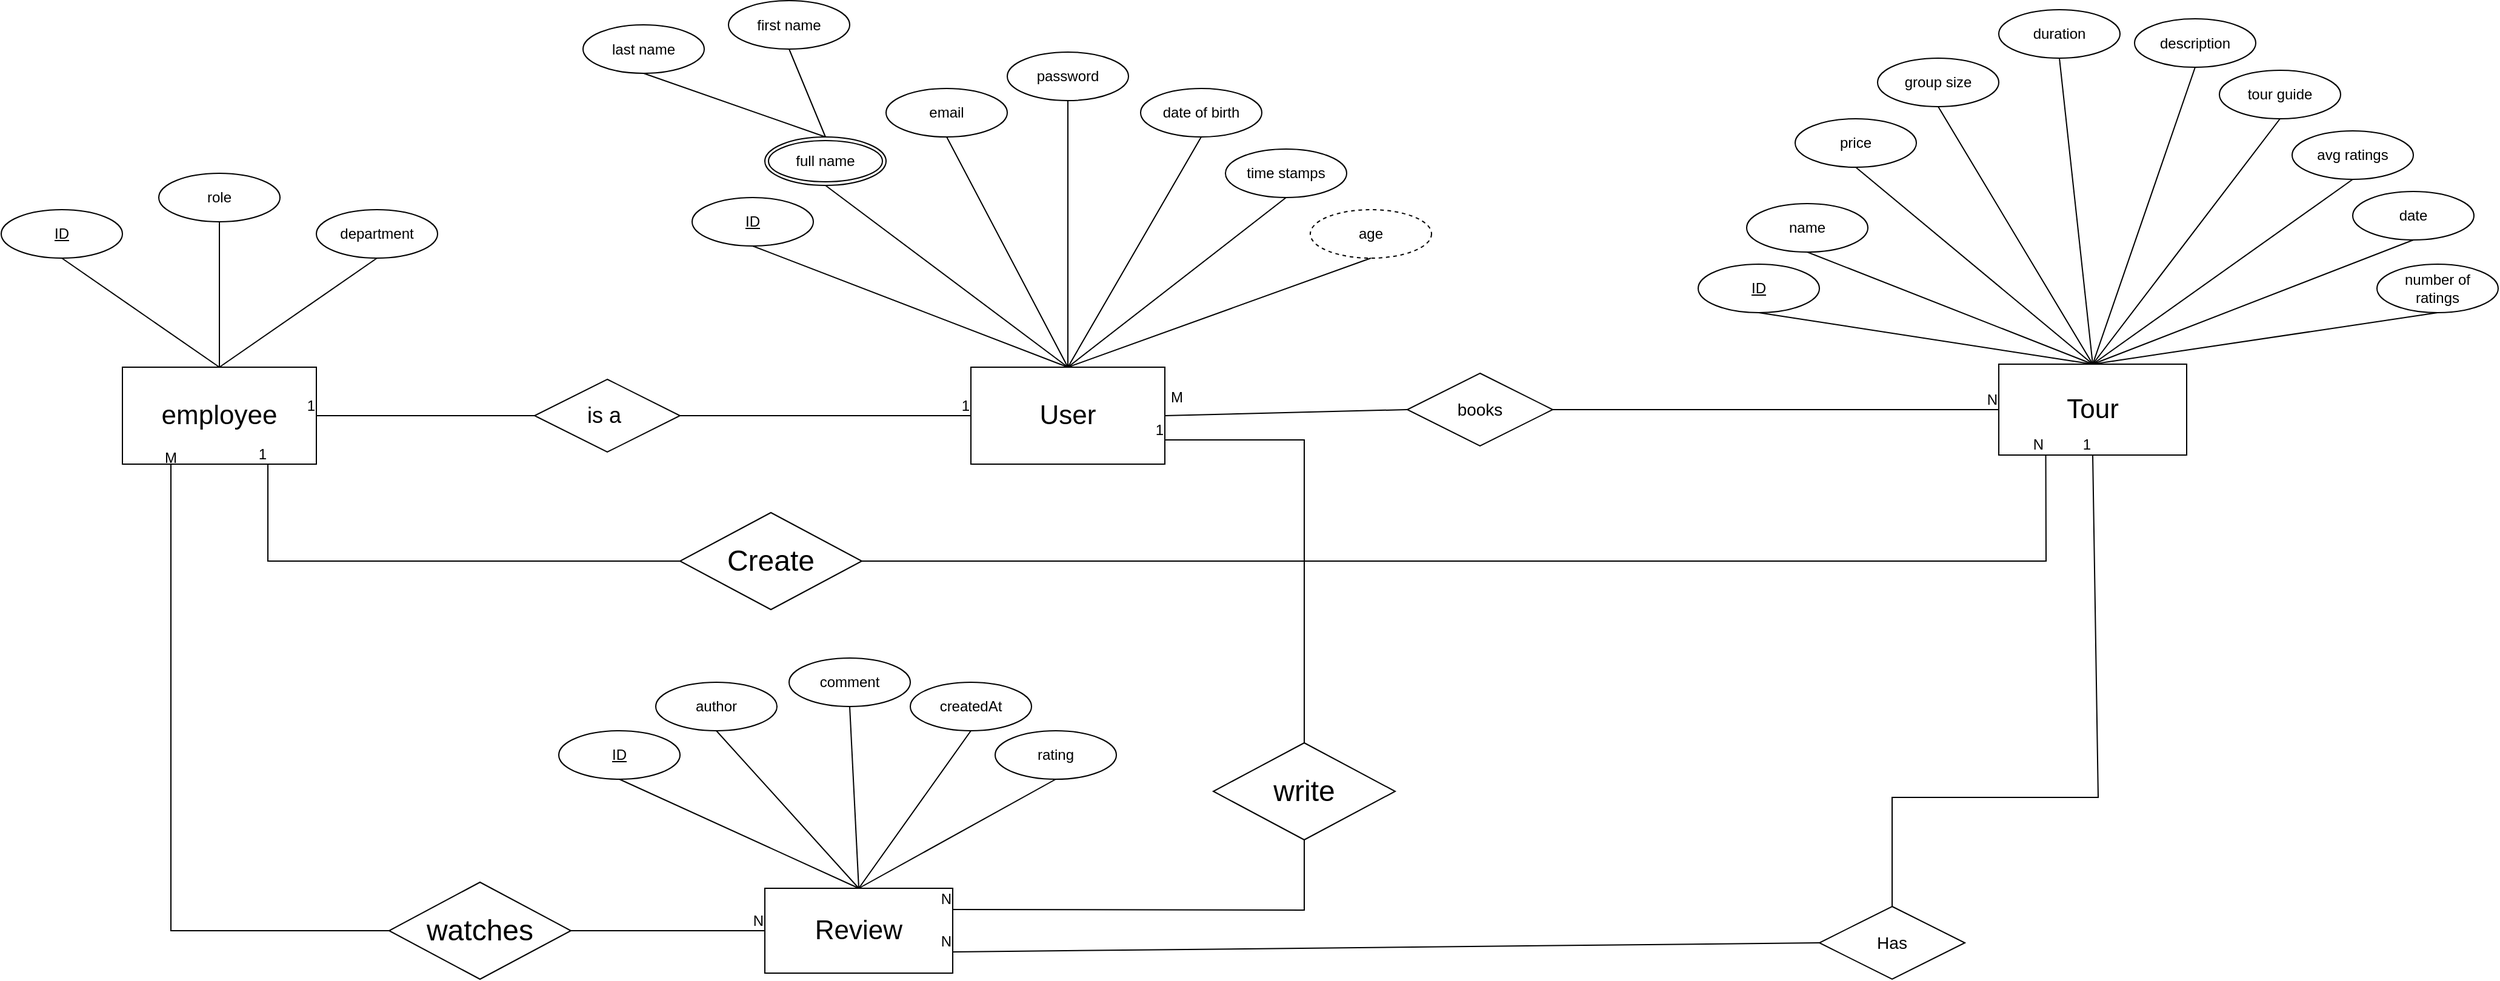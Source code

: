 <mxfile>
    <diagram id="lricdIVdC-vy5t94AxPi" name="Page-1">
        <mxGraphModel dx="3067" dy="810" grid="1" gridSize="10" guides="1" tooltips="1" connect="1" arrows="1" fold="1" page="1" pageScale="1" pageWidth="850" pageHeight="1100" math="0" shadow="0">
            <root>
                <mxCell id="0"/>
                <mxCell id="1" parent="0"/>
                <mxCell id="2" value="&lt;font style=&quot;font-size: 22px;&quot;&gt;Tour&lt;/font&gt;" style="whiteSpace=wrap;html=1;align=center;" parent="1" vertex="1">
                    <mxGeometry x="248" y="557.5" width="155" height="75" as="geometry"/>
                </mxCell>
                <mxCell id="3" value="duration" style="ellipse;whiteSpace=wrap;html=1;align=center;" parent="1" vertex="1">
                    <mxGeometry x="248" y="265" width="100" height="40" as="geometry"/>
                </mxCell>
                <mxCell id="4" value="description" style="ellipse;whiteSpace=wrap;html=1;align=center;" parent="1" vertex="1">
                    <mxGeometry x="360" y="272.5" width="100" height="40" as="geometry"/>
                </mxCell>
                <mxCell id="5" value="tour guide" style="ellipse;whiteSpace=wrap;html=1;align=center;" parent="1" vertex="1">
                    <mxGeometry x="430" y="315" width="100" height="40" as="geometry"/>
                </mxCell>
                <mxCell id="6" value="group size" style="ellipse;whiteSpace=wrap;html=1;align=center;" parent="1" vertex="1">
                    <mxGeometry x="148" y="305" width="100" height="40" as="geometry"/>
                </mxCell>
                <mxCell id="7" value="name" style="ellipse;whiteSpace=wrap;html=1;align=center;" parent="1" vertex="1">
                    <mxGeometry x="40" y="425" width="100" height="40" as="geometry"/>
                </mxCell>
                <mxCell id="10" value="ID" style="ellipse;whiteSpace=wrap;html=1;align=center;fontStyle=4;" parent="1" vertex="1">
                    <mxGeometry y="475" width="100" height="40" as="geometry"/>
                </mxCell>
                <mxCell id="11" value="price" style="ellipse;whiteSpace=wrap;html=1;align=center;" parent="1" vertex="1">
                    <mxGeometry x="80" y="355" width="100" height="40" as="geometry"/>
                </mxCell>
                <mxCell id="13" value="avg ratings" style="ellipse;whiteSpace=wrap;html=1;align=center;" parent="1" vertex="1">
                    <mxGeometry x="490" y="365" width="100" height="40" as="geometry"/>
                </mxCell>
                <mxCell id="14" value="date" style="ellipse;whiteSpace=wrap;html=1;align=center;" parent="1" vertex="1">
                    <mxGeometry x="540" y="415" width="100" height="40" as="geometry"/>
                </mxCell>
                <mxCell id="17" value="" style="endArrow=none;html=1;rounded=0;exitX=0.5;exitY=1;exitDx=0;exitDy=0;entryX=0.5;entryY=0;entryDx=0;entryDy=0;" parent="1" source="10" target="2" edge="1">
                    <mxGeometry relative="1" as="geometry">
                        <mxPoint x="340" y="435" as="sourcePoint"/>
                        <mxPoint x="500" y="435" as="targetPoint"/>
                    </mxGeometry>
                </mxCell>
                <mxCell id="18" value="" style="endArrow=none;html=1;rounded=0;exitX=0.5;exitY=1;exitDx=0;exitDy=0;entryX=0.5;entryY=0;entryDx=0;entryDy=0;" parent="1" source="11" target="2" edge="1">
                    <mxGeometry relative="1" as="geometry">
                        <mxPoint x="50" y="465" as="sourcePoint"/>
                        <mxPoint x="310" y="475" as="targetPoint"/>
                    </mxGeometry>
                </mxCell>
                <mxCell id="19" value="" style="endArrow=none;html=1;rounded=0;exitX=0.5;exitY=1;exitDx=0;exitDy=0;entryX=0.5;entryY=0;entryDx=0;entryDy=0;" parent="1" source="6" target="2" edge="1">
                    <mxGeometry relative="1" as="geometry">
                        <mxPoint x="197.5" y="320" as="sourcePoint"/>
                        <mxPoint x="347.5" y="455" as="targetPoint"/>
                    </mxGeometry>
                </mxCell>
                <mxCell id="20" value="" style="endArrow=none;html=1;rounded=0;exitX=0.5;exitY=1;exitDx=0;exitDy=0;entryX=0.5;entryY=0;entryDx=0;entryDy=0;" parent="1" source="3" target="2" edge="1">
                    <mxGeometry relative="1" as="geometry">
                        <mxPoint x="70" y="485" as="sourcePoint"/>
                        <mxPoint x="370" y="415" as="targetPoint"/>
                    </mxGeometry>
                </mxCell>
                <mxCell id="21" value="" style="endArrow=none;html=1;rounded=0;exitX=0.5;exitY=1;exitDx=0;exitDy=0;entryX=0.5;entryY=0;entryDx=0;entryDy=0;" parent="1" source="7" target="2" edge="1">
                    <mxGeometry relative="1" as="geometry">
                        <mxPoint x="80" y="495" as="sourcePoint"/>
                        <mxPoint x="270" y="405" as="targetPoint"/>
                    </mxGeometry>
                </mxCell>
                <mxCell id="22" value="" style="endArrow=none;html=1;rounded=0;exitX=0.5;exitY=1;exitDx=0;exitDy=0;entryX=0.5;entryY=0;entryDx=0;entryDy=0;" parent="1" source="4" target="2" edge="1">
                    <mxGeometry relative="1" as="geometry">
                        <mxPoint x="308" y="305" as="sourcePoint"/>
                        <mxPoint x="308" y="520" as="targetPoint"/>
                    </mxGeometry>
                </mxCell>
                <mxCell id="23" value="" style="endArrow=none;html=1;rounded=0;exitX=0.5;exitY=1;exitDx=0;exitDy=0;entryX=0.5;entryY=0;entryDx=0;entryDy=0;" parent="1" source="5" target="2" edge="1">
                    <mxGeometry relative="1" as="geometry">
                        <mxPoint x="318" y="315" as="sourcePoint"/>
                        <mxPoint x="318" y="530" as="targetPoint"/>
                    </mxGeometry>
                </mxCell>
                <mxCell id="24" value="" style="endArrow=none;html=1;rounded=0;exitX=0.5;exitY=1;exitDx=0;exitDy=0;entryX=0.5;entryY=0;entryDx=0;entryDy=0;" parent="1" source="13" target="2" edge="1">
                    <mxGeometry relative="1" as="geometry">
                        <mxPoint x="328" y="325" as="sourcePoint"/>
                        <mxPoint x="328" y="540" as="targetPoint"/>
                    </mxGeometry>
                </mxCell>
                <mxCell id="25" value="" style="endArrow=none;html=1;rounded=0;exitX=0.5;exitY=1;exitDx=0;exitDy=0;entryX=0.5;entryY=0;entryDx=0;entryDy=0;" parent="1" source="14" target="2" edge="1">
                    <mxGeometry relative="1" as="geometry">
                        <mxPoint x="338" y="335" as="sourcePoint"/>
                        <mxPoint x="338" y="550" as="targetPoint"/>
                    </mxGeometry>
                </mxCell>
                <mxCell id="26" value="&lt;font style=&quot;font-size: 22px;&quot;&gt;User&lt;/font&gt;" style="whiteSpace=wrap;html=1;align=center;" parent="1" vertex="1">
                    <mxGeometry x="-600" y="560" width="160" height="80" as="geometry"/>
                </mxCell>
                <mxCell id="27" value="last name" style="ellipse;whiteSpace=wrap;html=1;align=center;" parent="1" vertex="1">
                    <mxGeometry x="-920" y="277.5" width="100" height="40" as="geometry"/>
                </mxCell>
                <mxCell id="28" value="first name" style="ellipse;whiteSpace=wrap;html=1;align=center;" parent="1" vertex="1">
                    <mxGeometry x="-800" y="257.5" width="100" height="40" as="geometry"/>
                </mxCell>
                <mxCell id="29" value="date of birth" style="ellipse;whiteSpace=wrap;html=1;align=center;" parent="1" vertex="1">
                    <mxGeometry x="-460" y="330" width="100" height="40" as="geometry"/>
                </mxCell>
                <mxCell id="32" value="ID" style="ellipse;whiteSpace=wrap;html=1;align=center;fontStyle=4;" parent="1" vertex="1">
                    <mxGeometry x="-830" y="420" width="100" height="40" as="geometry"/>
                </mxCell>
                <mxCell id="33" value="full name" style="ellipse;shape=doubleEllipse;margin=3;whiteSpace=wrap;html=1;align=center;" parent="1" vertex="1">
                    <mxGeometry x="-770" y="370" width="100" height="40" as="geometry"/>
                </mxCell>
                <mxCell id="35" value="password" style="ellipse;whiteSpace=wrap;html=1;align=center;" parent="1" vertex="1">
                    <mxGeometry x="-570" y="300" width="100" height="40" as="geometry"/>
                </mxCell>
                <mxCell id="36" value="email" style="ellipse;whiteSpace=wrap;html=1;align=center;" parent="1" vertex="1">
                    <mxGeometry x="-670" y="330" width="100" height="40" as="geometry"/>
                </mxCell>
                <mxCell id="40" value="" style="endArrow=none;html=1;rounded=0;exitX=0.5;exitY=1;exitDx=0;exitDy=0;entryX=0.5;entryY=0;entryDx=0;entryDy=0;" parent="1" source="36" target="26" edge="1">
                    <mxGeometry relative="1" as="geometry">
                        <mxPoint x="-550" y="477.5" as="sourcePoint"/>
                        <mxPoint x="-390" y="477.5" as="targetPoint"/>
                    </mxGeometry>
                </mxCell>
                <mxCell id="41" value="" style="endArrow=none;html=1;rounded=0;exitX=0.5;exitY=1;exitDx=0;exitDy=0;entryX=0.5;entryY=0;entryDx=0;entryDy=0;" parent="1" source="27" target="33" edge="1">
                    <mxGeometry relative="1" as="geometry">
                        <mxPoint x="-550" y="477.5" as="sourcePoint"/>
                        <mxPoint x="-810" y="347.5" as="targetPoint"/>
                    </mxGeometry>
                </mxCell>
                <mxCell id="42" value="" style="endArrow=none;html=1;rounded=0;exitX=0.5;exitY=1;exitDx=0;exitDy=0;entryX=0.5;entryY=0;entryDx=0;entryDy=0;" parent="1" source="28" target="33" edge="1">
                    <mxGeometry relative="1" as="geometry">
                        <mxPoint x="-550" y="477.5" as="sourcePoint"/>
                        <mxPoint x="-390" y="477.5" as="targetPoint"/>
                    </mxGeometry>
                </mxCell>
                <mxCell id="43" value="" style="endArrow=none;html=1;rounded=0;exitX=0.5;exitY=1;exitDx=0;exitDy=0;entryX=0.5;entryY=0;entryDx=0;entryDy=0;" parent="1" source="32" target="26" edge="1">
                    <mxGeometry relative="1" as="geometry">
                        <mxPoint x="-550" y="477.5" as="sourcePoint"/>
                        <mxPoint x="-390" y="477.5" as="targetPoint"/>
                    </mxGeometry>
                </mxCell>
                <mxCell id="44" value="" style="endArrow=none;html=1;rounded=0;exitX=0.5;exitY=1;exitDx=0;exitDy=0;entryX=0.5;entryY=0;entryDx=0;entryDy=0;" parent="1" source="33" target="26" edge="1">
                    <mxGeometry relative="1" as="geometry">
                        <mxPoint x="-550" y="477.5" as="sourcePoint"/>
                        <mxPoint x="-390" y="477.5" as="targetPoint"/>
                    </mxGeometry>
                </mxCell>
                <mxCell id="48" value="time stamps" style="ellipse;whiteSpace=wrap;html=1;align=center;" parent="1" vertex="1">
                    <mxGeometry x="-390" y="380" width="100" height="40" as="geometry"/>
                </mxCell>
                <mxCell id="50" value="&lt;font style=&quot;font-size: 22px;&quot;&gt;Review&lt;/font&gt;" style="whiteSpace=wrap;html=1;align=center;" parent="1" vertex="1">
                    <mxGeometry x="-770" y="990" width="155" height="70" as="geometry"/>
                </mxCell>
                <mxCell id="51" value="ID" style="ellipse;whiteSpace=wrap;html=1;align=center;fontStyle=4;" parent="1" vertex="1">
                    <mxGeometry x="-940" y="860" width="100" height="40" as="geometry"/>
                </mxCell>
                <mxCell id="52" value="author" style="ellipse;whiteSpace=wrap;html=1;align=center;" parent="1" vertex="1">
                    <mxGeometry x="-860" y="820" width="100" height="40" as="geometry"/>
                </mxCell>
                <mxCell id="55" value="age" style="ellipse;whiteSpace=wrap;html=1;align=center;dashed=1;" parent="1" vertex="1">
                    <mxGeometry x="-320" y="430" width="100" height="40" as="geometry"/>
                </mxCell>
                <mxCell id="60" value="number of&lt;div&gt;&amp;nbsp;ratings&amp;nbsp;&lt;/div&gt;" style="ellipse;whiteSpace=wrap;html=1;align=center;" parent="1" vertex="1">
                    <mxGeometry x="560" y="475" width="100" height="40" as="geometry"/>
                </mxCell>
                <mxCell id="62" value="" style="endArrow=none;html=1;rounded=0;exitX=0.5;exitY=1;exitDx=0;exitDy=0;entryX=0.5;entryY=0;entryDx=0;entryDy=0;" parent="1" source="60" target="2" edge="1">
                    <mxGeometry relative="1" as="geometry">
                        <mxPoint x="600" y="465" as="sourcePoint"/>
                        <mxPoint x="336" y="585" as="targetPoint"/>
                    </mxGeometry>
                </mxCell>
                <mxCell id="63" value="comment" style="ellipse;whiteSpace=wrap;html=1;align=center;" parent="1" vertex="1">
                    <mxGeometry x="-750" y="800" width="100" height="40" as="geometry"/>
                </mxCell>
                <mxCell id="64" value="createdAt" style="ellipse;whiteSpace=wrap;html=1;align=center;" parent="1" vertex="1">
                    <mxGeometry x="-650" y="820" width="100" height="40" as="geometry"/>
                </mxCell>
                <mxCell id="66" value="rating" style="ellipse;whiteSpace=wrap;html=1;align=center;" parent="1" vertex="1">
                    <mxGeometry x="-580" y="860" width="100" height="40" as="geometry"/>
                </mxCell>
                <mxCell id="67" value="" style="endArrow=none;html=1;rounded=0;exitX=0.5;exitY=1;exitDx=0;exitDy=0;entryX=0.5;entryY=0;entryDx=0;entryDy=0;" parent="1" source="35" target="26" edge="1">
                    <mxGeometry relative="1" as="geometry">
                        <mxPoint x="-590" y="380" as="sourcePoint"/>
                        <mxPoint x="-550" y="610" as="targetPoint"/>
                    </mxGeometry>
                </mxCell>
                <mxCell id="68" value="" style="endArrow=none;html=1;rounded=0;exitX=0.5;exitY=1;exitDx=0;exitDy=0;entryX=0.5;entryY=0;entryDx=0;entryDy=0;" parent="1" source="29" target="26" edge="1">
                    <mxGeometry relative="1" as="geometry">
                        <mxPoint x="-480" y="370" as="sourcePoint"/>
                        <mxPoint x="-550" y="610" as="targetPoint"/>
                    </mxGeometry>
                </mxCell>
                <mxCell id="69" value="" style="endArrow=none;html=1;rounded=0;exitX=0.5;exitY=1;exitDx=0;exitDy=0;entryX=0.5;entryY=0;entryDx=0;entryDy=0;" parent="1" source="48" target="26" edge="1">
                    <mxGeometry relative="1" as="geometry">
                        <mxPoint x="-470" y="380" as="sourcePoint"/>
                        <mxPoint x="-540" y="620" as="targetPoint"/>
                    </mxGeometry>
                </mxCell>
                <mxCell id="70" value="" style="endArrow=none;html=1;rounded=0;exitX=0.5;exitY=1;exitDx=0;exitDy=0;entryX=0.5;entryY=0;entryDx=0;entryDy=0;" parent="1" source="55" target="26" edge="1">
                    <mxGeometry relative="1" as="geometry">
                        <mxPoint x="-290" y="440" as="sourcePoint"/>
                        <mxPoint x="-550" y="610" as="targetPoint"/>
                    </mxGeometry>
                </mxCell>
                <mxCell id="71" value="&lt;font style=&quot;font-size: 22px;&quot;&gt;employee&lt;/font&gt;" style="whiteSpace=wrap;html=1;align=center;" parent="1" vertex="1">
                    <mxGeometry x="-1300" y="560" width="160" height="80" as="geometry"/>
                </mxCell>
                <mxCell id="75" value="ID" style="ellipse;whiteSpace=wrap;html=1;align=center;fontStyle=4;" parent="1" vertex="1">
                    <mxGeometry x="-1400" y="430" width="100" height="40" as="geometry"/>
                </mxCell>
                <mxCell id="77" value="role" style="ellipse;whiteSpace=wrap;html=1;align=center;" parent="1" vertex="1">
                    <mxGeometry x="-1270" y="400" width="100" height="40" as="geometry"/>
                </mxCell>
                <mxCell id="78" value="department" style="ellipse;whiteSpace=wrap;html=1;align=center;" parent="1" vertex="1">
                    <mxGeometry x="-1140" y="430" width="100" height="40" as="geometry"/>
                </mxCell>
                <mxCell id="81" value="" style="endArrow=none;html=1;entryX=0.5;entryY=1;entryDx=0;entryDy=0;exitX=0.5;exitY=0;exitDx=0;exitDy=0;" parent="1" source="71" target="78" edge="1">
                    <mxGeometry width="50" height="50" relative="1" as="geometry">
                        <mxPoint x="-1100" y="630" as="sourcePoint"/>
                        <mxPoint x="-1050" y="580" as="targetPoint"/>
                    </mxGeometry>
                </mxCell>
                <mxCell id="82" value="" style="endArrow=none;html=1;entryX=0.5;entryY=1;entryDx=0;entryDy=0;exitX=0.5;exitY=0;exitDx=0;exitDy=0;" parent="1" source="71" target="77" edge="1">
                    <mxGeometry width="50" height="50" relative="1" as="geometry">
                        <mxPoint x="-1100" y="630" as="sourcePoint"/>
                        <mxPoint x="-1050" y="580" as="targetPoint"/>
                    </mxGeometry>
                </mxCell>
                <mxCell id="83" value="" style="endArrow=none;html=1;entryX=0.5;entryY=1;entryDx=0;entryDy=0;exitX=0.5;exitY=0;exitDx=0;exitDy=0;" parent="1" source="71" target="75" edge="1">
                    <mxGeometry width="50" height="50" relative="1" as="geometry">
                        <mxPoint x="-1270" y="740" as="sourcePoint"/>
                        <mxPoint x="-1210" y="450" as="targetPoint"/>
                    </mxGeometry>
                </mxCell>
                <mxCell id="84" value="" style="endArrow=none;html=1;entryX=0.5;entryY=1;entryDx=0;entryDy=0;exitX=0.5;exitY=0;exitDx=0;exitDy=0;" parent="1" source="50" target="51" edge="1">
                    <mxGeometry width="50" height="50" relative="1" as="geometry">
                        <mxPoint x="-800" y="940" as="sourcePoint"/>
                        <mxPoint x="-1270" y="460" as="targetPoint"/>
                    </mxGeometry>
                </mxCell>
                <mxCell id="85" value="" style="endArrow=none;html=1;entryX=0.5;entryY=1;entryDx=0;entryDy=0;exitX=0.5;exitY=0;exitDx=0;exitDy=0;" parent="1" source="50" target="52" edge="1">
                    <mxGeometry width="50" height="50" relative="1" as="geometry">
                        <mxPoint x="-702" y="980" as="sourcePoint"/>
                        <mxPoint x="-880" y="910" as="targetPoint"/>
                    </mxGeometry>
                </mxCell>
                <mxCell id="86" value="" style="endArrow=none;html=1;entryX=0.5;entryY=1;entryDx=0;entryDy=0;exitX=0.5;exitY=0;exitDx=0;exitDy=0;" parent="1" source="50" target="63" edge="1">
                    <mxGeometry width="50" height="50" relative="1" as="geometry">
                        <mxPoint x="-702" y="980" as="sourcePoint"/>
                        <mxPoint x="-800" y="870" as="targetPoint"/>
                    </mxGeometry>
                </mxCell>
                <mxCell id="87" value="" style="endArrow=none;html=1;entryX=0.5;entryY=1;entryDx=0;entryDy=0;exitX=0.5;exitY=0;exitDx=0;exitDy=0;" parent="1" source="50" target="64" edge="1">
                    <mxGeometry width="50" height="50" relative="1" as="geometry">
                        <mxPoint x="-702" y="980" as="sourcePoint"/>
                        <mxPoint x="-690" y="850" as="targetPoint"/>
                    </mxGeometry>
                </mxCell>
                <mxCell id="88" value="" style="endArrow=none;html=1;entryX=0.5;entryY=1;entryDx=0;entryDy=0;exitX=0.5;exitY=0;exitDx=0;exitDy=0;" parent="1" source="50" target="66" edge="1">
                    <mxGeometry width="50" height="50" relative="1" as="geometry">
                        <mxPoint x="-692" y="990" as="sourcePoint"/>
                        <mxPoint x="-590" y="870" as="targetPoint"/>
                    </mxGeometry>
                </mxCell>
                <mxCell id="89" value="&lt;font style=&quot;font-size: 18px;&quot;&gt;is a&amp;nbsp;&lt;/font&gt;" style="shape=rhombus;perimeter=rhombusPerimeter;whiteSpace=wrap;html=1;align=center;" vertex="1" parent="1">
                    <mxGeometry x="-960" y="570" width="120" height="60" as="geometry"/>
                </mxCell>
                <mxCell id="91" value="" style="endArrow=none;html=1;rounded=0;entryX=0;entryY=0.5;entryDx=0;entryDy=0;exitX=1;exitY=0.5;exitDx=0;exitDy=0;" edge="1" parent="1" source="89" target="26">
                    <mxGeometry relative="1" as="geometry">
                        <mxPoint x="-550" y="680" as="sourcePoint"/>
                        <mxPoint x="-390" y="680" as="targetPoint"/>
                    </mxGeometry>
                </mxCell>
                <mxCell id="92" value="1" style="resizable=0;html=1;whiteSpace=wrap;align=right;verticalAlign=bottom;" connectable="0" vertex="1" parent="91">
                    <mxGeometry x="1" relative="1" as="geometry"/>
                </mxCell>
                <mxCell id="93" value="" style="endArrow=none;html=1;rounded=0;entryX=1;entryY=0.5;entryDx=0;entryDy=0;" edge="1" parent="1" source="89" target="71">
                    <mxGeometry relative="1" as="geometry">
                        <mxPoint x="-910" y="680" as="sourcePoint"/>
                        <mxPoint x="-750" y="680" as="targetPoint"/>
                    </mxGeometry>
                </mxCell>
                <mxCell id="94" value="1" style="resizable=0;html=1;whiteSpace=wrap;align=right;verticalAlign=bottom;" connectable="0" vertex="1" parent="93">
                    <mxGeometry x="1" relative="1" as="geometry"/>
                </mxCell>
                <mxCell id="95" value="&lt;font style=&quot;font-size: 24px;&quot;&gt;Create&lt;/font&gt;" style="shape=rhombus;perimeter=rhombusPerimeter;whiteSpace=wrap;html=1;align=center;" vertex="1" parent="1">
                    <mxGeometry x="-840" y="680" width="150" height="80" as="geometry"/>
                </mxCell>
                <mxCell id="106" value="" style="endArrow=none;html=1;rounded=0;entryX=0;entryY=0.5;entryDx=0;entryDy=0;exitX=1;exitY=0.5;exitDx=0;exitDy=0;" edge="1" parent="1" source="108" target="2">
                    <mxGeometry relative="1" as="geometry">
                        <mxPoint x="-100" y="595" as="sourcePoint"/>
                        <mxPoint x="130" y="605" as="targetPoint"/>
                    </mxGeometry>
                </mxCell>
                <mxCell id="107" value="N" style="resizable=0;html=1;whiteSpace=wrap;align=right;verticalAlign=bottom;" connectable="0" vertex="1" parent="106">
                    <mxGeometry x="1" relative="1" as="geometry"/>
                </mxCell>
                <mxCell id="108" value="&lt;font style=&quot;font-size: 14px;&quot;&gt;books&lt;/font&gt;" style="shape=rhombus;perimeter=rhombusPerimeter;whiteSpace=wrap;html=1;align=center;" vertex="1" parent="1">
                    <mxGeometry x="-240" y="565" width="120" height="60" as="geometry"/>
                </mxCell>
                <mxCell id="109" value="" style="endArrow=none;html=1;rounded=0;entryX=0;entryY=0.5;entryDx=0;entryDy=0;exitX=1;exitY=0.5;exitDx=0;exitDy=0;" edge="1" parent="1" source="26" target="108">
                    <mxGeometry relative="1" as="geometry">
                        <mxPoint x="-290" y="770" as="sourcePoint"/>
                        <mxPoint x="-130" y="770" as="targetPoint"/>
                    </mxGeometry>
                </mxCell>
                <mxCell id="110" value="&lt;font style=&quot;font-size: 12px;&quot;&gt;M&lt;/font&gt;" style="text;html=1;align=center;verticalAlign=middle;whiteSpace=wrap;rounded=0;" vertex="1" parent="1">
                    <mxGeometry x="-460" y="570" width="60" height="30" as="geometry"/>
                </mxCell>
                <mxCell id="117" value="&lt;span style=&quot;font-size: 24px;&quot;&gt;watches&lt;/span&gt;" style="shape=rhombus;perimeter=rhombusPerimeter;whiteSpace=wrap;html=1;align=center;" vertex="1" parent="1">
                    <mxGeometry x="-1080" y="985" width="150" height="80" as="geometry"/>
                </mxCell>
                <mxCell id="118" value="" style="endArrow=none;html=1;rounded=0;entryX=0;entryY=0.5;entryDx=0;entryDy=0;exitX=1;exitY=0.5;exitDx=0;exitDy=0;" edge="1" parent="1" source="117" target="50">
                    <mxGeometry relative="1" as="geometry">
                        <mxPoint x="-280" y="760" as="sourcePoint"/>
                        <mxPoint x="-120" y="760" as="targetPoint"/>
                    </mxGeometry>
                </mxCell>
                <mxCell id="119" value="N" style="resizable=0;html=1;whiteSpace=wrap;align=right;verticalAlign=bottom;" connectable="0" vertex="1" parent="118">
                    <mxGeometry x="1" relative="1" as="geometry"/>
                </mxCell>
                <mxCell id="120" value="" style="endArrow=none;html=1;rounded=0;exitX=0.25;exitY=1;exitDx=0;exitDy=0;entryX=0;entryY=0.5;entryDx=0;entryDy=0;" edge="1" parent="1" source="71" target="117">
                    <mxGeometry relative="1" as="geometry">
                        <mxPoint x="-280" y="760" as="sourcePoint"/>
                        <mxPoint x="-120" y="760" as="targetPoint"/>
                        <Array as="points">
                            <mxPoint x="-1260" y="1025"/>
                        </Array>
                    </mxGeometry>
                </mxCell>
                <mxCell id="125" value="M" style="text;html=1;align=center;verticalAlign=middle;whiteSpace=wrap;rounded=0;" vertex="1" parent="1">
                    <mxGeometry x="-1290" y="620" width="60" height="30" as="geometry"/>
                </mxCell>
                <mxCell id="126" value="&lt;font style=&quot;font-size: 14px;&quot;&gt;Has&lt;/font&gt;" style="shape=rhombus;perimeter=rhombusPerimeter;whiteSpace=wrap;html=1;align=center;" vertex="1" parent="1">
                    <mxGeometry x="100" y="1005" width="120" height="60" as="geometry"/>
                </mxCell>
                <mxCell id="127" value="" style="endArrow=none;html=1;rounded=0;entryX=0.25;entryY=1;entryDx=0;entryDy=0;exitX=1;exitY=0.5;exitDx=0;exitDy=0;" edge="1" parent="1" source="95" target="2">
                    <mxGeometry relative="1" as="geometry">
                        <mxPoint x="-280" y="760" as="sourcePoint"/>
                        <mxPoint x="-120" y="760" as="targetPoint"/>
                        <Array as="points">
                            <mxPoint x="287" y="720"/>
                        </Array>
                    </mxGeometry>
                </mxCell>
                <mxCell id="128" value="N" style="resizable=0;html=1;whiteSpace=wrap;align=right;verticalAlign=bottom;" connectable="0" vertex="1" parent="127">
                    <mxGeometry x="1" relative="1" as="geometry"/>
                </mxCell>
                <mxCell id="129" value="" style="endArrow=none;html=1;rounded=0;entryX=0.75;entryY=1;entryDx=0;entryDy=0;exitX=0;exitY=0.5;exitDx=0;exitDy=0;" edge="1" parent="1" source="95" target="71">
                    <mxGeometry relative="1" as="geometry">
                        <mxPoint x="-280" y="760" as="sourcePoint"/>
                        <mxPoint x="-120" y="760" as="targetPoint"/>
                        <Array as="points">
                            <mxPoint x="-1180" y="720"/>
                        </Array>
                    </mxGeometry>
                </mxCell>
                <mxCell id="130" value="1" style="resizable=0;html=1;whiteSpace=wrap;align=right;verticalAlign=bottom;" connectable="0" vertex="1" parent="129">
                    <mxGeometry x="1" relative="1" as="geometry"/>
                </mxCell>
                <mxCell id="131" value="" style="endArrow=none;html=1;rounded=0;entryX=1;entryY=0.75;entryDx=0;entryDy=0;exitX=0;exitY=0.5;exitDx=0;exitDy=0;" edge="1" parent="1" source="126" target="50">
                    <mxGeometry relative="1" as="geometry">
                        <mxPoint x="-110" y="850" as="sourcePoint"/>
                        <mxPoint x="50" y="850" as="targetPoint"/>
                    </mxGeometry>
                </mxCell>
                <mxCell id="132" value="N" style="resizable=0;html=1;whiteSpace=wrap;align=right;verticalAlign=bottom;" connectable="0" vertex="1" parent="131">
                    <mxGeometry x="1" relative="1" as="geometry"/>
                </mxCell>
                <mxCell id="133" value="" style="endArrow=none;html=1;rounded=0;entryX=0.5;entryY=1;entryDx=0;entryDy=0;exitX=0.5;exitY=0;exitDx=0;exitDy=0;" edge="1" parent="1" source="126" target="2">
                    <mxGeometry relative="1" as="geometry">
                        <mxPoint x="-210" y="845" as="sourcePoint"/>
                        <mxPoint x="-50" y="845" as="targetPoint"/>
                        <Array as="points">
                            <mxPoint x="160" y="915"/>
                            <mxPoint x="330" y="915"/>
                        </Array>
                    </mxGeometry>
                </mxCell>
                <mxCell id="134" value="1" style="resizable=0;html=1;whiteSpace=wrap;align=right;verticalAlign=bottom;" connectable="0" vertex="1" parent="133">
                    <mxGeometry x="1" relative="1" as="geometry"/>
                </mxCell>
                <mxCell id="135" value="&lt;font style=&quot;font-size: 24px;&quot;&gt;write&lt;/font&gt;" style="shape=rhombus;perimeter=rhombusPerimeter;whiteSpace=wrap;html=1;align=center;" vertex="1" parent="1">
                    <mxGeometry x="-400" y="870" width="150" height="80" as="geometry"/>
                </mxCell>
                <mxCell id="136" value="" style="endArrow=none;html=1;rounded=0;entryX=1;entryY=0.25;entryDx=0;entryDy=0;exitX=0.5;exitY=1;exitDx=0;exitDy=0;" edge="1" parent="1" source="135" target="50">
                    <mxGeometry relative="1" as="geometry">
                        <mxPoint x="-330" y="790" as="sourcePoint"/>
                        <mxPoint x="-170" y="790" as="targetPoint"/>
                        <Array as="points">
                            <mxPoint x="-325" y="1008"/>
                        </Array>
                    </mxGeometry>
                </mxCell>
                <mxCell id="137" value="N" style="resizable=0;html=1;whiteSpace=wrap;align=right;verticalAlign=bottom;" connectable="0" vertex="1" parent="136">
                    <mxGeometry x="1" relative="1" as="geometry"/>
                </mxCell>
                <mxCell id="138" value="" style="endArrow=none;html=1;rounded=0;entryX=1;entryY=0.75;entryDx=0;entryDy=0;exitX=0.5;exitY=0;exitDx=0;exitDy=0;" edge="1" parent="1" source="135" target="26">
                    <mxGeometry relative="1" as="geometry">
                        <mxPoint x="-330" y="770" as="sourcePoint"/>
                        <mxPoint x="-170" y="770" as="targetPoint"/>
                        <Array as="points">
                            <mxPoint x="-325" y="620"/>
                        </Array>
                    </mxGeometry>
                </mxCell>
                <mxCell id="139" value="1" style="resizable=0;html=1;whiteSpace=wrap;align=right;verticalAlign=bottom;" connectable="0" vertex="1" parent="138">
                    <mxGeometry x="1" relative="1" as="geometry"/>
                </mxCell>
            </root>
        </mxGraphModel>
    </diagram>
</mxfile>